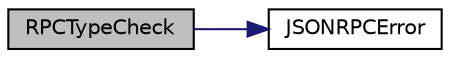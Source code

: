 digraph "RPCTypeCheck"
{
  edge [fontname="Helvetica",fontsize="10",labelfontname="Helvetica",labelfontsize="10"];
  node [fontname="Helvetica",fontsize="10",shape=record];
  rankdir="LR";
  Node141 [label="RPCTypeCheck",height=0.2,width=0.4,color="black", fillcolor="grey75", style="filled", fontcolor="black"];
  Node141 -> Node142 [color="midnightblue",fontsize="10",style="solid",fontname="Helvetica"];
  Node142 [label="JSONRPCError",height=0.2,width=0.4,color="black", fillcolor="white", style="filled",URL="$d2/d30/rpcprotocol_8cpp.html#a17b1bb111ab339efc951929834766039"];
}
